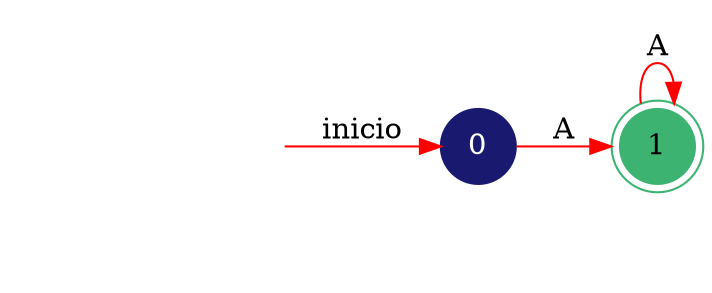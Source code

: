 digraph AUTOMATA{
	rankdir=LR;
	node [shape=doublecircle, style = filled,color = mediumseagreen]; 1;
	node [shape=circle];
	node [color=midnightblue,fontcolor=white];
	edge [color=red];
	secret_node [style=invis];
	secret_node -> 0 [label="inicio"];
	0 -> 1 [label="A"];
	1 -> 1 [label="A"];
}